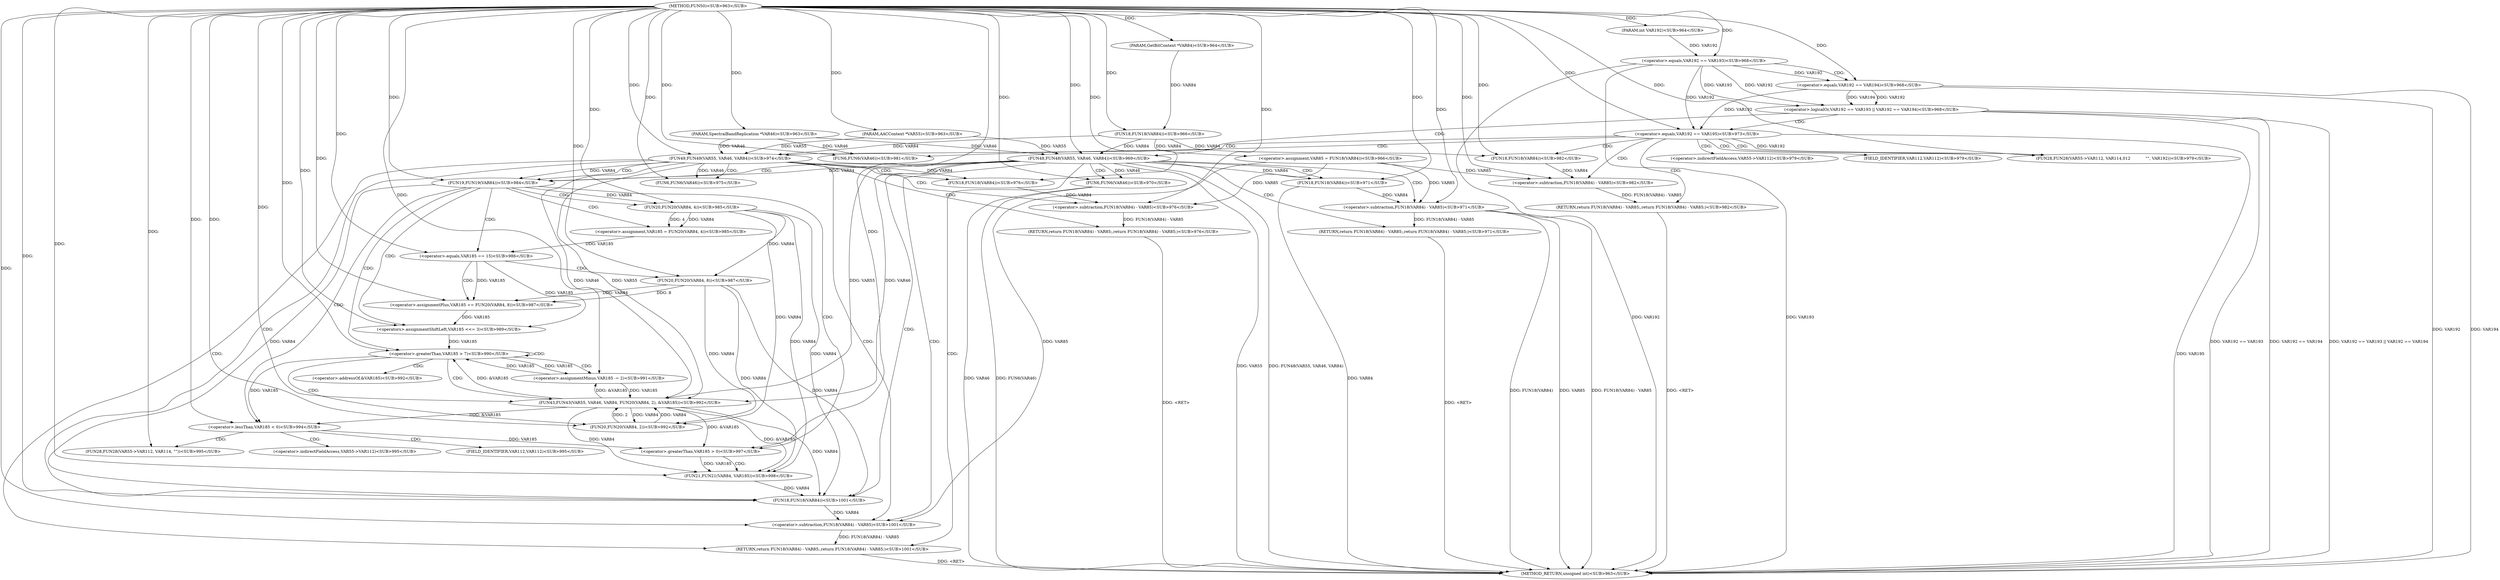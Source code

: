 
digraph "FUN50" {  

"5268" [label = "(METHOD,FUN50)<SUB>963</SUB>" ]

"5401" [label = "(METHOD_RETURN,unsigned int)<SUB>963</SUB>" ]

"5269" [label = "(PARAM,AACContext *VAR55)<SUB>963</SUB>" ]

"5270" [label = "(PARAM,SpectralBandReplication *VAR46)<SUB>963</SUB>" ]

"5271" [label = "(PARAM,GetBitContext *VAR84)<SUB>964</SUB>" ]

"5272" [label = "(PARAM,int VAR192)<SUB>964</SUB>" ]

"5275" [label = "(&lt;operator&gt;.assignment,VAR85 = FUN18(VAR84))<SUB>966</SUB>" ]

"5396" [label = "(RETURN,return FUN18(VAR84) - VAR85;,return FUN18(VAR84) - VAR85;)<SUB>1001</SUB>" ]

"5280" [label = "(&lt;operator&gt;.logicalOr,VAR192 == VAR193 || VAR192 == VAR194)<SUB>968</SUB>" ]

"5338" [label = "(FUN19,FUN19(VAR84))<SUB>984</SUB>" ]

"5397" [label = "(&lt;operator&gt;.subtraction,FUN18(VAR84) - VAR85)<SUB>1001</SUB>" ]

"5277" [label = "(FUN18,FUN18(VAR84))<SUB>966</SUB>" ]

"5342" [label = "(&lt;operator&gt;.assignment,VAR185 = FUN20(VAR84, 4))<SUB>985</SUB>" ]

"5357" [label = "(&lt;operators&gt;.assignmentShiftLeft,VAR185 &lt;&lt;= 3)<SUB>989</SUB>" ]

"5281" [label = "(&lt;operator&gt;.equals,VAR192 == VAR193)<SUB>968</SUB>" ]

"5284" [label = "(&lt;operator&gt;.equals,VAR192 == VAR194)<SUB>968</SUB>" ]

"5289" [label = "(FUN48,FUN48(VAR55, VAR46, VAR84))<SUB>969</SUB>" ]

"5348" [label = "(&lt;operator&gt;.equals,VAR185 == 15)<SUB>986</SUB>" ]

"5361" [label = "(&lt;operator&gt;.greaterThan,VAR185 &gt; 7)<SUB>990</SUB>" ]

"5378" [label = "(&lt;operator&gt;.lessThan,VAR185 &lt; 0)<SUB>994</SUB>" ]

"5389" [label = "(&lt;operator&gt;.greaterThan,VAR185 &gt; 0)<SUB>997</SUB>" ]

"5398" [label = "(FUN18,FUN18(VAR84))<SUB>1001</SUB>" ]

"5294" [label = "(FUN6,FUN6(VAR46))<SUB>970</SUB>" ]

"5296" [label = "(RETURN,return FUN18(VAR84) - VAR85;,return FUN18(VAR84) - VAR85;)<SUB>971</SUB>" ]

"5304" [label = "(&lt;operator&gt;.equals,VAR192 == VAR195)<SUB>973</SUB>" ]

"5344" [label = "(FUN20,FUN20(VAR84, 4))<SUB>985</SUB>" ]

"5352" [label = "(&lt;operator&gt;.assignmentPlus,VAR185 += FUN20(VAR84, 8))<SUB>987</SUB>" ]

"5365" [label = "(&lt;operator&gt;.assignmentMinus,VAR185 -= 2)<SUB>991</SUB>" ]

"5368" [label = "(FUN43,FUN43(VAR55, VAR46, VAR84, FUN20(VAR84, 2), &amp;VAR185))<SUB>992</SUB>" ]

"5382" [label = "(FUN28,FUN28(VAR55-&gt;VAR112, VAR114, &quot;&quot;))<SUB>995</SUB>" ]

"5393" [label = "(FUN21,FUN21(VAR84, VAR185))<SUB>998</SUB>" ]

"5297" [label = "(&lt;operator&gt;.subtraction,FUN18(VAR84) - VAR85)<SUB>971</SUB>" ]

"5309" [label = "(FUN49,FUN49(VAR55, VAR46, VAR84))<SUB>974</SUB>" ]

"5323" [label = "(FUN28,FUN28(VAR55-&gt;VAR112, VAR114,\012            &quot;&quot;, VAR192))<SUB>979</SUB>" ]

"5330" [label = "(FUN6,FUN6(VAR46))<SUB>981</SUB>" ]

"5332" [label = "(RETURN,return FUN18(VAR84) - VAR85;,return FUN18(VAR84) - VAR85;)<SUB>982</SUB>" ]

"5354" [label = "(FUN20,FUN20(VAR84, 8))<SUB>987</SUB>" ]

"5372" [label = "(FUN20,FUN20(VAR84, 2))<SUB>992</SUB>" ]

"5298" [label = "(FUN18,FUN18(VAR84))<SUB>971</SUB>" ]

"5314" [label = "(FUN6,FUN6(VAR46))<SUB>975</SUB>" ]

"5316" [label = "(RETURN,return FUN18(VAR84) - VAR85;,return FUN18(VAR84) - VAR85;)<SUB>976</SUB>" ]

"5333" [label = "(&lt;operator&gt;.subtraction,FUN18(VAR84) - VAR85)<SUB>982</SUB>" ]

"5317" [label = "(&lt;operator&gt;.subtraction,FUN18(VAR84) - VAR85)<SUB>976</SUB>" ]

"5334" [label = "(FUN18,FUN18(VAR84))<SUB>982</SUB>" ]

"5318" [label = "(FUN18,FUN18(VAR84))<SUB>976</SUB>" ]

"5375" [label = "(&lt;operator&gt;.addressOf,&amp;VAR185)<SUB>992</SUB>" ]

"5383" [label = "(&lt;operator&gt;.indirectFieldAccess,VAR55-&gt;VAR112)<SUB>995</SUB>" ]

"5385" [label = "(FIELD_IDENTIFIER,VAR112,VAR112)<SUB>995</SUB>" ]

"5324" [label = "(&lt;operator&gt;.indirectFieldAccess,VAR55-&gt;VAR112)<SUB>979</SUB>" ]

"5326" [label = "(FIELD_IDENTIFIER,VAR112,VAR112)<SUB>979</SUB>" ]

  "5296" -> "5401"  [ label = "DDG: &lt;RET&gt;"] 

  "5316" -> "5401"  [ label = "DDG: &lt;RET&gt;"] 

  "5332" -> "5401"  [ label = "DDG: &lt;RET&gt;"] 

  "5396" -> "5401"  [ label = "DDG: &lt;RET&gt;"] 

  "5281" -> "5401"  [ label = "DDG: VAR192"] 

  "5280" -> "5401"  [ label = "DDG: VAR192 == VAR193"] 

  "5284" -> "5401"  [ label = "DDG: VAR192"] 

  "5280" -> "5401"  [ label = "DDG: VAR192 == VAR194"] 

  "5280" -> "5401"  [ label = "DDG: VAR192 == VAR193 || VAR192 == VAR194"] 

  "5289" -> "5401"  [ label = "DDG: VAR55"] 

  "5289" -> "5401"  [ label = "DDG: FUN48(VAR55, VAR46, VAR84)"] 

  "5294" -> "5401"  [ label = "DDG: VAR46"] 

  "5294" -> "5401"  [ label = "DDG: FUN6(VAR46)"] 

  "5298" -> "5401"  [ label = "DDG: VAR84"] 

  "5297" -> "5401"  [ label = "DDG: FUN18(VAR84)"] 

  "5297" -> "5401"  [ label = "DDG: VAR85"] 

  "5297" -> "5401"  [ label = "DDG: FUN18(VAR84) - VAR85"] 

  "5284" -> "5401"  [ label = "DDG: VAR194"] 

  "5304" -> "5401"  [ label = "DDG: VAR195"] 

  "5281" -> "5401"  [ label = "DDG: VAR193"] 

  "5268" -> "5269"  [ label = "DDG: "] 

  "5268" -> "5270"  [ label = "DDG: "] 

  "5268" -> "5271"  [ label = "DDG: "] 

  "5268" -> "5272"  [ label = "DDG: "] 

  "5277" -> "5275"  [ label = "DDG: VAR84"] 

  "5397" -> "5396"  [ label = "DDG: FUN18(VAR84) - VAR85"] 

  "5271" -> "5277"  [ label = "DDG: VAR84"] 

  "5268" -> "5277"  [ label = "DDG: "] 

  "5281" -> "5280"  [ label = "DDG: VAR192"] 

  "5281" -> "5280"  [ label = "DDG: VAR193"] 

  "5284" -> "5280"  [ label = "DDG: VAR192"] 

  "5284" -> "5280"  [ label = "DDG: VAR194"] 

  "5309" -> "5338"  [ label = "DDG: VAR84"] 

  "5289" -> "5338"  [ label = "DDG: VAR84"] 

  "5268" -> "5338"  [ label = "DDG: "] 

  "5344" -> "5342"  [ label = "DDG: VAR84"] 

  "5344" -> "5342"  [ label = "DDG: 4"] 

  "5268" -> "5357"  [ label = "DDG: "] 

  "5398" -> "5397"  [ label = "DDG: VAR84"] 

  "5275" -> "5397"  [ label = "DDG: VAR85"] 

  "5268" -> "5397"  [ label = "DDG: "] 

  "5272" -> "5281"  [ label = "DDG: VAR192"] 

  "5268" -> "5281"  [ label = "DDG: "] 

  "5281" -> "5284"  [ label = "DDG: VAR192"] 

  "5268" -> "5284"  [ label = "DDG: "] 

  "5348" -> "5357"  [ label = "DDG: VAR185"] 

  "5352" -> "5357"  [ label = "DDG: VAR185"] 

  "5338" -> "5398"  [ label = "DDG: VAR84"] 

  "5344" -> "5398"  [ label = "DDG: VAR84"] 

  "5354" -> "5398"  [ label = "DDG: VAR84"] 

  "5393" -> "5398"  [ label = "DDG: VAR84"] 

  "5368" -> "5398"  [ label = "DDG: VAR84"] 

  "5268" -> "5398"  [ label = "DDG: "] 

  "5269" -> "5289"  [ label = "DDG: VAR55"] 

  "5268" -> "5289"  [ label = "DDG: "] 

  "5270" -> "5289"  [ label = "DDG: VAR46"] 

  "5277" -> "5289"  [ label = "DDG: VAR84"] 

  "5297" -> "5296"  [ label = "DDG: FUN18(VAR84) - VAR85"] 

  "5338" -> "5344"  [ label = "DDG: VAR84"] 

  "5268" -> "5344"  [ label = "DDG: "] 

  "5342" -> "5348"  [ label = "DDG: VAR185"] 

  "5268" -> "5348"  [ label = "DDG: "] 

  "5354" -> "5352"  [ label = "DDG: VAR84"] 

  "5354" -> "5352"  [ label = "DDG: 8"] 

  "5357" -> "5361"  [ label = "DDG: VAR185"] 

  "5365" -> "5361"  [ label = "DDG: VAR185"] 

  "5368" -> "5361"  [ label = "DDG: &amp;VAR185"] 

  "5268" -> "5361"  [ label = "DDG: "] 

  "5268" -> "5365"  [ label = "DDG: "] 

  "5361" -> "5378"  [ label = "DDG: VAR185"] 

  "5368" -> "5378"  [ label = "DDG: &amp;VAR185"] 

  "5268" -> "5378"  [ label = "DDG: "] 

  "5378" -> "5389"  [ label = "DDG: VAR185"] 

  "5368" -> "5389"  [ label = "DDG: &amp;VAR185"] 

  "5268" -> "5389"  [ label = "DDG: "] 

  "5289" -> "5294"  [ label = "DDG: VAR46"] 

  "5268" -> "5294"  [ label = "DDG: "] 

  "5281" -> "5304"  [ label = "DDG: VAR192"] 

  "5284" -> "5304"  [ label = "DDG: VAR192"] 

  "5268" -> "5304"  [ label = "DDG: "] 

  "5348" -> "5352"  [ label = "DDG: VAR185"] 

  "5268" -> "5352"  [ label = "DDG: "] 

  "5361" -> "5365"  [ label = "DDG: VAR185"] 

  "5368" -> "5365"  [ label = "DDG: &amp;VAR185"] 

  "5309" -> "5368"  [ label = "DDG: VAR55"] 

  "5289" -> "5368"  [ label = "DDG: VAR55"] 

  "5268" -> "5368"  [ label = "DDG: "] 

  "5309" -> "5368"  [ label = "DDG: VAR46"] 

  "5289" -> "5368"  [ label = "DDG: VAR46"] 

  "5372" -> "5368"  [ label = "DDG: VAR84"] 

  "5372" -> "5368"  [ label = "DDG: 2"] 

  "5365" -> "5368"  [ label = "DDG: VAR185"] 

  "5268" -> "5382"  [ label = "DDG: "] 

  "5344" -> "5393"  [ label = "DDG: VAR84"] 

  "5354" -> "5393"  [ label = "DDG: VAR84"] 

  "5368" -> "5393"  [ label = "DDG: VAR84"] 

  "5268" -> "5393"  [ label = "DDG: "] 

  "5389" -> "5393"  [ label = "DDG: VAR185"] 

  "5368" -> "5393"  [ label = "DDG: &amp;VAR185"] 

  "5298" -> "5297"  [ label = "DDG: VAR84"] 

  "5275" -> "5297"  [ label = "DDG: VAR85"] 

  "5268" -> "5297"  [ label = "DDG: "] 

  "5333" -> "5332"  [ label = "DDG: FUN18(VAR84) - VAR85"] 

  "5344" -> "5354"  [ label = "DDG: VAR84"] 

  "5268" -> "5354"  [ label = "DDG: "] 

  "5344" -> "5372"  [ label = "DDG: VAR84"] 

  "5354" -> "5372"  [ label = "DDG: VAR84"] 

  "5368" -> "5372"  [ label = "DDG: VAR84"] 

  "5268" -> "5372"  [ label = "DDG: "] 

  "5289" -> "5298"  [ label = "DDG: VAR84"] 

  "5268" -> "5298"  [ label = "DDG: "] 

  "5269" -> "5309"  [ label = "DDG: VAR55"] 

  "5268" -> "5309"  [ label = "DDG: "] 

  "5270" -> "5309"  [ label = "DDG: VAR46"] 

  "5277" -> "5309"  [ label = "DDG: VAR84"] 

  "5317" -> "5316"  [ label = "DDG: FUN18(VAR84) - VAR85"] 

  "5268" -> "5323"  [ label = "DDG: "] 

  "5304" -> "5323"  [ label = "DDG: VAR192"] 

  "5270" -> "5330"  [ label = "DDG: VAR46"] 

  "5268" -> "5330"  [ label = "DDG: "] 

  "5309" -> "5314"  [ label = "DDG: VAR46"] 

  "5268" -> "5314"  [ label = "DDG: "] 

  "5334" -> "5333"  [ label = "DDG: VAR84"] 

  "5275" -> "5333"  [ label = "DDG: VAR85"] 

  "5268" -> "5333"  [ label = "DDG: "] 

  "5318" -> "5317"  [ label = "DDG: VAR84"] 

  "5275" -> "5317"  [ label = "DDG: VAR85"] 

  "5268" -> "5317"  [ label = "DDG: "] 

  "5277" -> "5334"  [ label = "DDG: VAR84"] 

  "5268" -> "5334"  [ label = "DDG: "] 

  "5309" -> "5318"  [ label = "DDG: VAR84"] 

  "5268" -> "5318"  [ label = "DDG: "] 

  "5280" -> "5304"  [ label = "CDG: "] 

  "5280" -> "5289"  [ label = "CDG: "] 

  "5338" -> "5348"  [ label = "CDG: "] 

  "5338" -> "5378"  [ label = "CDG: "] 

  "5338" -> "5344"  [ label = "CDG: "] 

  "5338" -> "5357"  [ label = "CDG: "] 

  "5338" -> "5342"  [ label = "CDG: "] 

  "5338" -> "5389"  [ label = "CDG: "] 

  "5338" -> "5361"  [ label = "CDG: "] 

  "5281" -> "5284"  [ label = "CDG: "] 

  "5289" -> "5338"  [ label = "CDG: "] 

  "5289" -> "5397"  [ label = "CDG: "] 

  "5289" -> "5294"  [ label = "CDG: "] 

  "5289" -> "5398"  [ label = "CDG: "] 

  "5289" -> "5298"  [ label = "CDG: "] 

  "5289" -> "5396"  [ label = "CDG: "] 

  "5289" -> "5296"  [ label = "CDG: "] 

  "5289" -> "5297"  [ label = "CDG: "] 

  "5348" -> "5352"  [ label = "CDG: "] 

  "5348" -> "5354"  [ label = "CDG: "] 

  "5361" -> "5368"  [ label = "CDG: "] 

  "5361" -> "5375"  [ label = "CDG: "] 

  "5361" -> "5365"  [ label = "CDG: "] 

  "5361" -> "5372"  [ label = "CDG: "] 

  "5361" -> "5361"  [ label = "CDG: "] 

  "5378" -> "5385"  [ label = "CDG: "] 

  "5378" -> "5382"  [ label = "CDG: "] 

  "5378" -> "5383"  [ label = "CDG: "] 

  "5389" -> "5393"  [ label = "CDG: "] 

  "5304" -> "5333"  [ label = "CDG: "] 

  "5304" -> "5309"  [ label = "CDG: "] 

  "5304" -> "5323"  [ label = "CDG: "] 

  "5304" -> "5332"  [ label = "CDG: "] 

  "5304" -> "5334"  [ label = "CDG: "] 

  "5304" -> "5330"  [ label = "CDG: "] 

  "5304" -> "5324"  [ label = "CDG: "] 

  "5304" -> "5326"  [ label = "CDG: "] 

  "5309" -> "5338"  [ label = "CDG: "] 

  "5309" -> "5397"  [ label = "CDG: "] 

  "5309" -> "5398"  [ label = "CDG: "] 

  "5309" -> "5317"  [ label = "CDG: "] 

  "5309" -> "5318"  [ label = "CDG: "] 

  "5309" -> "5396"  [ label = "CDG: "] 

  "5309" -> "5314"  [ label = "CDG: "] 

  "5309" -> "5316"  [ label = "CDG: "] 

}